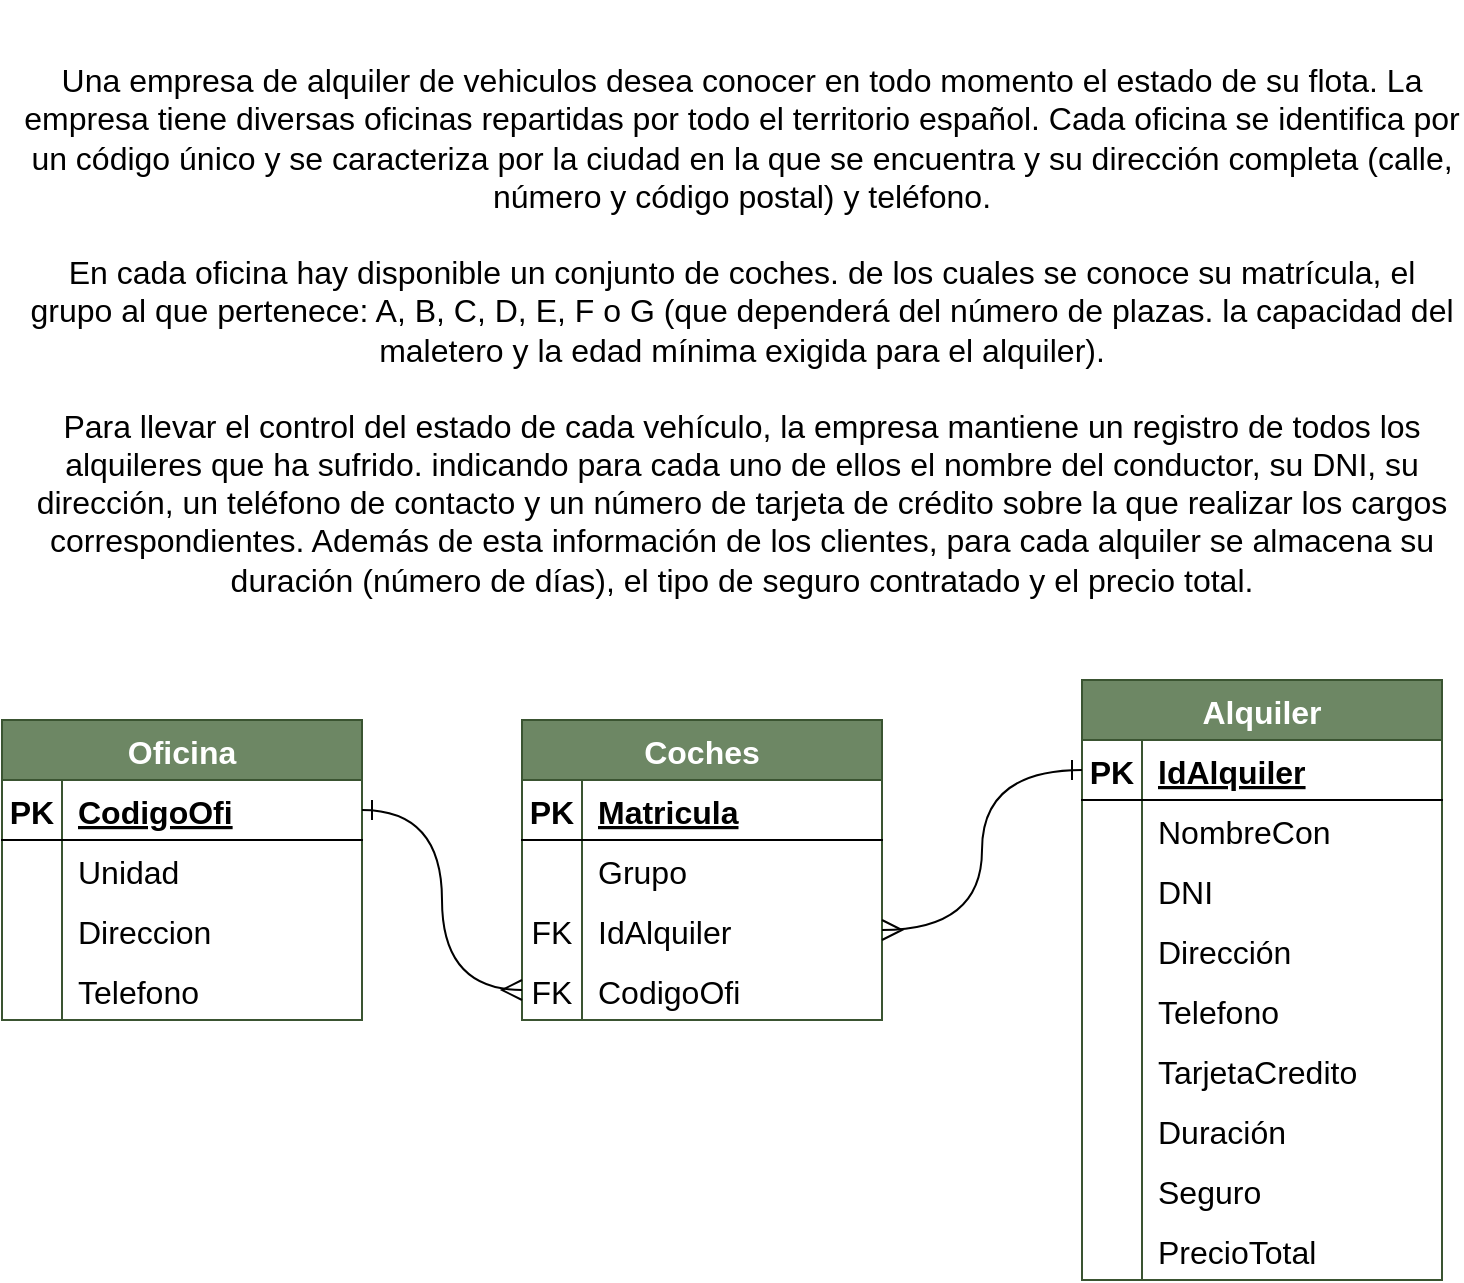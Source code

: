 <mxfile version="20.8.16" type="device"><diagram name="Página-1" id="H3v5HEOndjTnMGux2oSw"><mxGraphModel dx="1514" dy="1114" grid="1" gridSize="10" guides="1" tooltips="1" connect="1" arrows="1" fold="1" page="0" pageScale="1" pageWidth="1169" pageHeight="827" math="0" shadow="0"><root><mxCell id="0"/><mxCell id="1" parent="0"/><mxCell id="NCfAsKyhVart4o8OeKjB-1" value="&lt;p style=&quot;margin: 0px;&quot;&gt;Una empresa de alquiler de vehiculos desea conocer en todo momento el estado de su flota. La empresa tiene diversas oficinas repartidas por todo el territorio español. Cada oficina se identifica por un código único y se caracteriza por la ciudad en la que se encuentra y su dirección completa (calle, número y código postal) y teléfono.&lt;/p&gt;&lt;br&gt;&lt;p style=&quot;margin: 0px;&quot;&gt;En cada oficina hay disponible un conjunto de coches. de los cuales se conoce su matrícula, el grupo al que pertenece: A, B, C, D, E, F o G (que dependerá del número de plazas. la capacidad del maletero y la edad mínima exigida para el alquiler).&lt;/p&gt;&lt;br&gt;&lt;p style=&quot;margin: 0px;&quot;&gt;&lt;/p&gt;&lt;p style=&quot;margin: 0px;&quot;&gt;Para llevar el control del estado de cada vehículo, la empresa mantiene un registro de todos los alquileres que ha sufrido. indicando para cada uno de ellos el nombre del conductor, su DNI, su dirección, un teléfono de contacto y un número de tarjeta de crédito sobre la que realizar los cargos correspondientes. Además de esta información de los clientes, para cada alquiler se almacena su duración (número de días), el tipo de seguro contratado y el precio total.&lt;/p&gt;" style="text;html=1;strokeColor=none;fillColor=none;align=center;verticalAlign=middle;whiteSpace=wrap;rounded=0;fontSize=16;" parent="1" vertex="1"><mxGeometry x="-160" y="-190" width="720" height="330" as="geometry"/></mxCell><mxCell id="NCfAsKyhVart4o8OeKjB-2" value="Oficina" style="shape=table;startSize=30;container=1;collapsible=1;childLayout=tableLayout;fixedRows=1;rowLines=0;fontStyle=1;align=center;resizeLast=1;fontSize=16;fillColor=#6d8764;fontColor=#ffffff;strokeColor=#3A5431;" parent="1" vertex="1"><mxGeometry x="-170" y="170" width="180" height="150" as="geometry"/></mxCell><mxCell id="NCfAsKyhVart4o8OeKjB-3" value="" style="shape=tableRow;horizontal=0;startSize=0;swimlaneHead=0;swimlaneBody=0;fillColor=none;collapsible=0;dropTarget=0;points=[[0,0.5],[1,0.5]];portConstraint=eastwest;top=0;left=0;right=0;bottom=1;fontSize=16;" parent="NCfAsKyhVart4o8OeKjB-2" vertex="1"><mxGeometry y="30" width="180" height="30" as="geometry"/></mxCell><mxCell id="NCfAsKyhVart4o8OeKjB-4" value="PK" style="shape=partialRectangle;connectable=0;fillColor=none;top=0;left=0;bottom=0;right=0;fontStyle=1;overflow=hidden;fontSize=16;" parent="NCfAsKyhVart4o8OeKjB-3" vertex="1"><mxGeometry width="30" height="30" as="geometry"><mxRectangle width="30" height="30" as="alternateBounds"/></mxGeometry></mxCell><mxCell id="NCfAsKyhVart4o8OeKjB-5" value="CodigoOfi" style="shape=partialRectangle;connectable=0;fillColor=none;top=0;left=0;bottom=0;right=0;align=left;spacingLeft=6;fontStyle=5;overflow=hidden;fontSize=16;" parent="NCfAsKyhVart4o8OeKjB-3" vertex="1"><mxGeometry x="30" width="150" height="30" as="geometry"><mxRectangle width="150" height="30" as="alternateBounds"/></mxGeometry></mxCell><mxCell id="NCfAsKyhVart4o8OeKjB-6" value="" style="shape=tableRow;horizontal=0;startSize=0;swimlaneHead=0;swimlaneBody=0;fillColor=none;collapsible=0;dropTarget=0;points=[[0,0.5],[1,0.5]];portConstraint=eastwest;top=0;left=0;right=0;bottom=0;fontSize=16;" parent="NCfAsKyhVart4o8OeKjB-2" vertex="1"><mxGeometry y="60" width="180" height="30" as="geometry"/></mxCell><mxCell id="NCfAsKyhVart4o8OeKjB-7" value="" style="shape=partialRectangle;connectable=0;fillColor=none;top=0;left=0;bottom=0;right=0;editable=1;overflow=hidden;fontSize=16;" parent="NCfAsKyhVart4o8OeKjB-6" vertex="1"><mxGeometry width="30" height="30" as="geometry"><mxRectangle width="30" height="30" as="alternateBounds"/></mxGeometry></mxCell><mxCell id="NCfAsKyhVart4o8OeKjB-8" value="Unidad" style="shape=partialRectangle;connectable=0;fillColor=none;top=0;left=0;bottom=0;right=0;align=left;spacingLeft=6;overflow=hidden;fontSize=16;" parent="NCfAsKyhVart4o8OeKjB-6" vertex="1"><mxGeometry x="30" width="150" height="30" as="geometry"><mxRectangle width="150" height="30" as="alternateBounds"/></mxGeometry></mxCell><mxCell id="NCfAsKyhVart4o8OeKjB-9" value="" style="shape=tableRow;horizontal=0;startSize=0;swimlaneHead=0;swimlaneBody=0;fillColor=none;collapsible=0;dropTarget=0;points=[[0,0.5],[1,0.5]];portConstraint=eastwest;top=0;left=0;right=0;bottom=0;fontSize=16;" parent="NCfAsKyhVart4o8OeKjB-2" vertex="1"><mxGeometry y="90" width="180" height="30" as="geometry"/></mxCell><mxCell id="NCfAsKyhVart4o8OeKjB-10" value="" style="shape=partialRectangle;connectable=0;fillColor=none;top=0;left=0;bottom=0;right=0;editable=1;overflow=hidden;fontSize=16;" parent="NCfAsKyhVart4o8OeKjB-9" vertex="1"><mxGeometry width="30" height="30" as="geometry"><mxRectangle width="30" height="30" as="alternateBounds"/></mxGeometry></mxCell><mxCell id="NCfAsKyhVart4o8OeKjB-11" value="Direccion" style="shape=partialRectangle;connectable=0;fillColor=none;top=0;left=0;bottom=0;right=0;align=left;spacingLeft=6;overflow=hidden;fontSize=16;" parent="NCfAsKyhVart4o8OeKjB-9" vertex="1"><mxGeometry x="30" width="150" height="30" as="geometry"><mxRectangle width="150" height="30" as="alternateBounds"/></mxGeometry></mxCell><mxCell id="NCfAsKyhVart4o8OeKjB-12" value="" style="shape=tableRow;horizontal=0;startSize=0;swimlaneHead=0;swimlaneBody=0;fillColor=none;collapsible=0;dropTarget=0;points=[[0,0.5],[1,0.5]];portConstraint=eastwest;top=0;left=0;right=0;bottom=0;fontSize=16;" parent="NCfAsKyhVart4o8OeKjB-2" vertex="1"><mxGeometry y="120" width="180" height="30" as="geometry"/></mxCell><mxCell id="NCfAsKyhVart4o8OeKjB-13" value="" style="shape=partialRectangle;connectable=0;fillColor=none;top=0;left=0;bottom=0;right=0;editable=1;overflow=hidden;fontSize=16;" parent="NCfAsKyhVart4o8OeKjB-12" vertex="1"><mxGeometry width="30" height="30" as="geometry"><mxRectangle width="30" height="30" as="alternateBounds"/></mxGeometry></mxCell><mxCell id="NCfAsKyhVart4o8OeKjB-14" value="Telefono" style="shape=partialRectangle;connectable=0;fillColor=none;top=0;left=0;bottom=0;right=0;align=left;spacingLeft=6;overflow=hidden;fontSize=16;" parent="NCfAsKyhVart4o8OeKjB-12" vertex="1"><mxGeometry x="30" width="150" height="30" as="geometry"><mxRectangle width="150" height="30" as="alternateBounds"/></mxGeometry></mxCell><mxCell id="NCfAsKyhVart4o8OeKjB-15" value="Coches" style="shape=table;startSize=30;container=1;collapsible=1;childLayout=tableLayout;fixedRows=1;rowLines=0;fontStyle=1;align=center;resizeLast=1;fontSize=16;fillColor=#6d8764;fontColor=#ffffff;strokeColor=#3A5431;" parent="1" vertex="1"><mxGeometry x="90" y="170" width="180" height="150" as="geometry"/></mxCell><mxCell id="NCfAsKyhVart4o8OeKjB-16" value="" style="shape=tableRow;horizontal=0;startSize=0;swimlaneHead=0;swimlaneBody=0;fillColor=none;collapsible=0;dropTarget=0;points=[[0,0.5],[1,0.5]];portConstraint=eastwest;top=0;left=0;right=0;bottom=1;fontSize=16;" parent="NCfAsKyhVart4o8OeKjB-15" vertex="1"><mxGeometry y="30" width="180" height="30" as="geometry"/></mxCell><mxCell id="NCfAsKyhVart4o8OeKjB-17" value="PK" style="shape=partialRectangle;connectable=0;fillColor=none;top=0;left=0;bottom=0;right=0;fontStyle=1;overflow=hidden;fontSize=16;" parent="NCfAsKyhVart4o8OeKjB-16" vertex="1"><mxGeometry width="30" height="30" as="geometry"><mxRectangle width="30" height="30" as="alternateBounds"/></mxGeometry></mxCell><mxCell id="NCfAsKyhVart4o8OeKjB-18" value="Matricula" style="shape=partialRectangle;connectable=0;fillColor=none;top=0;left=0;bottom=0;right=0;align=left;spacingLeft=6;fontStyle=5;overflow=hidden;fontSize=16;" parent="NCfAsKyhVart4o8OeKjB-16" vertex="1"><mxGeometry x="30" width="150" height="30" as="geometry"><mxRectangle width="150" height="30" as="alternateBounds"/></mxGeometry></mxCell><mxCell id="NCfAsKyhVart4o8OeKjB-19" value="" style="shape=tableRow;horizontal=0;startSize=0;swimlaneHead=0;swimlaneBody=0;fillColor=none;collapsible=0;dropTarget=0;points=[[0,0.5],[1,0.5]];portConstraint=eastwest;top=0;left=0;right=0;bottom=0;fontSize=16;" parent="NCfAsKyhVart4o8OeKjB-15" vertex="1"><mxGeometry y="60" width="180" height="30" as="geometry"/></mxCell><mxCell id="NCfAsKyhVart4o8OeKjB-20" value="" style="shape=partialRectangle;connectable=0;fillColor=none;top=0;left=0;bottom=0;right=0;editable=1;overflow=hidden;fontSize=16;" parent="NCfAsKyhVart4o8OeKjB-19" vertex="1"><mxGeometry width="30" height="30" as="geometry"><mxRectangle width="30" height="30" as="alternateBounds"/></mxGeometry></mxCell><mxCell id="NCfAsKyhVart4o8OeKjB-21" value="Grupo" style="shape=partialRectangle;connectable=0;fillColor=none;top=0;left=0;bottom=0;right=0;align=left;spacingLeft=6;overflow=hidden;fontSize=16;" parent="NCfAsKyhVart4o8OeKjB-19" vertex="1"><mxGeometry x="30" width="150" height="30" as="geometry"><mxRectangle width="150" height="30" as="alternateBounds"/></mxGeometry></mxCell><mxCell id="tgOVhbWE5Q6mBbtNLG_y-102" value="" style="shape=tableRow;horizontal=0;startSize=0;swimlaneHead=0;swimlaneBody=0;fillColor=none;collapsible=0;dropTarget=0;points=[[0,0.5],[1,0.5]];portConstraint=eastwest;top=0;left=0;right=0;bottom=0;fontSize=16;" vertex="1" parent="NCfAsKyhVart4o8OeKjB-15"><mxGeometry y="90" width="180" height="30" as="geometry"/></mxCell><mxCell id="tgOVhbWE5Q6mBbtNLG_y-103" value="FK" style="shape=partialRectangle;connectable=0;fillColor=none;top=0;left=0;bottom=0;right=0;editable=1;overflow=hidden;fontSize=16;" vertex="1" parent="tgOVhbWE5Q6mBbtNLG_y-102"><mxGeometry width="30" height="30" as="geometry"><mxRectangle width="30" height="30" as="alternateBounds"/></mxGeometry></mxCell><mxCell id="tgOVhbWE5Q6mBbtNLG_y-104" value="IdAlquiler" style="shape=partialRectangle;connectable=0;fillColor=none;top=0;left=0;bottom=0;right=0;align=left;spacingLeft=6;overflow=hidden;fontSize=16;" vertex="1" parent="tgOVhbWE5Q6mBbtNLG_y-102"><mxGeometry x="30" width="150" height="30" as="geometry"><mxRectangle width="150" height="30" as="alternateBounds"/></mxGeometry></mxCell><mxCell id="tgOVhbWE5Q6mBbtNLG_y-109" value="" style="shape=tableRow;horizontal=0;startSize=0;swimlaneHead=0;swimlaneBody=0;fillColor=none;collapsible=0;dropTarget=0;points=[[0,0.5],[1,0.5]];portConstraint=eastwest;top=0;left=0;right=0;bottom=0;fontSize=16;" vertex="1" parent="NCfAsKyhVart4o8OeKjB-15"><mxGeometry y="120" width="180" height="30" as="geometry"/></mxCell><mxCell id="tgOVhbWE5Q6mBbtNLG_y-110" value="FK" style="shape=partialRectangle;connectable=0;fillColor=none;top=0;left=0;bottom=0;right=0;editable=1;overflow=hidden;fontSize=16;" vertex="1" parent="tgOVhbWE5Q6mBbtNLG_y-109"><mxGeometry width="30" height="30" as="geometry"><mxRectangle width="30" height="30" as="alternateBounds"/></mxGeometry></mxCell><mxCell id="tgOVhbWE5Q6mBbtNLG_y-111" value="CodigoOfi" style="shape=partialRectangle;connectable=0;fillColor=none;top=0;left=0;bottom=0;right=0;align=left;spacingLeft=6;overflow=hidden;fontSize=16;" vertex="1" parent="tgOVhbWE5Q6mBbtNLG_y-109"><mxGeometry x="30" width="150" height="30" as="geometry"><mxRectangle width="150" height="30" as="alternateBounds"/></mxGeometry></mxCell><mxCell id="tgOVhbWE5Q6mBbtNLG_y-1" value="Alquiler" style="shape=table;startSize=30;container=1;collapsible=1;childLayout=tableLayout;fixedRows=1;rowLines=0;fontStyle=1;align=center;resizeLast=1;fontSize=16;fillColor=#6d8764;fontColor=#ffffff;strokeColor=#3A5431;" vertex="1" parent="1"><mxGeometry x="370" y="150" width="180" height="300" as="geometry"/></mxCell><mxCell id="tgOVhbWE5Q6mBbtNLG_y-2" value="" style="shape=tableRow;horizontal=0;startSize=0;swimlaneHead=0;swimlaneBody=0;fillColor=none;collapsible=0;dropTarget=0;points=[[0,0.5],[1,0.5]];portConstraint=eastwest;top=0;left=0;right=0;bottom=1;fontSize=16;" vertex="1" parent="tgOVhbWE5Q6mBbtNLG_y-1"><mxGeometry y="30" width="180" height="30" as="geometry"/></mxCell><mxCell id="tgOVhbWE5Q6mBbtNLG_y-3" value="PK" style="shape=partialRectangle;connectable=0;fillColor=none;top=0;left=0;bottom=0;right=0;fontStyle=1;overflow=hidden;fontSize=16;" vertex="1" parent="tgOVhbWE5Q6mBbtNLG_y-2"><mxGeometry width="30" height="30" as="geometry"><mxRectangle width="30" height="30" as="alternateBounds"/></mxGeometry></mxCell><mxCell id="tgOVhbWE5Q6mBbtNLG_y-4" value="ldAlquiler" style="shape=partialRectangle;connectable=0;fillColor=none;top=0;left=0;bottom=0;right=0;align=left;spacingLeft=6;fontStyle=5;overflow=hidden;fontSize=16;" vertex="1" parent="tgOVhbWE5Q6mBbtNLG_y-2"><mxGeometry x="30" width="150" height="30" as="geometry"><mxRectangle width="150" height="30" as="alternateBounds"/></mxGeometry></mxCell><mxCell id="tgOVhbWE5Q6mBbtNLG_y-5" value="" style="shape=tableRow;horizontal=0;startSize=0;swimlaneHead=0;swimlaneBody=0;fillColor=none;collapsible=0;dropTarget=0;points=[[0,0.5],[1,0.5]];portConstraint=eastwest;top=0;left=0;right=0;bottom=0;fontSize=16;" vertex="1" parent="tgOVhbWE5Q6mBbtNLG_y-1"><mxGeometry y="60" width="180" height="30" as="geometry"/></mxCell><mxCell id="tgOVhbWE5Q6mBbtNLG_y-6" value="" style="shape=partialRectangle;connectable=0;fillColor=none;top=0;left=0;bottom=0;right=0;editable=1;overflow=hidden;fontSize=16;" vertex="1" parent="tgOVhbWE5Q6mBbtNLG_y-5"><mxGeometry width="30" height="30" as="geometry"><mxRectangle width="30" height="30" as="alternateBounds"/></mxGeometry></mxCell><mxCell id="tgOVhbWE5Q6mBbtNLG_y-7" value="NombreCon" style="shape=partialRectangle;connectable=0;fillColor=none;top=0;left=0;bottom=0;right=0;align=left;spacingLeft=6;overflow=hidden;fontSize=16;" vertex="1" parent="tgOVhbWE5Q6mBbtNLG_y-5"><mxGeometry x="30" width="150" height="30" as="geometry"><mxRectangle width="150" height="30" as="alternateBounds"/></mxGeometry></mxCell><mxCell id="tgOVhbWE5Q6mBbtNLG_y-8" value="" style="shape=tableRow;horizontal=0;startSize=0;swimlaneHead=0;swimlaneBody=0;fillColor=none;collapsible=0;dropTarget=0;points=[[0,0.5],[1,0.5]];portConstraint=eastwest;top=0;left=0;right=0;bottom=0;fontSize=16;" vertex="1" parent="tgOVhbWE5Q6mBbtNLG_y-1"><mxGeometry y="90" width="180" height="30" as="geometry"/></mxCell><mxCell id="tgOVhbWE5Q6mBbtNLG_y-9" value="" style="shape=partialRectangle;connectable=0;fillColor=none;top=0;left=0;bottom=0;right=0;editable=1;overflow=hidden;fontSize=16;" vertex="1" parent="tgOVhbWE5Q6mBbtNLG_y-8"><mxGeometry width="30" height="30" as="geometry"><mxRectangle width="30" height="30" as="alternateBounds"/></mxGeometry></mxCell><mxCell id="tgOVhbWE5Q6mBbtNLG_y-10" value="DNI" style="shape=partialRectangle;connectable=0;fillColor=none;top=0;left=0;bottom=0;right=0;align=left;spacingLeft=6;overflow=hidden;fontSize=16;" vertex="1" parent="tgOVhbWE5Q6mBbtNLG_y-8"><mxGeometry x="30" width="150" height="30" as="geometry"><mxRectangle width="150" height="30" as="alternateBounds"/></mxGeometry></mxCell><mxCell id="tgOVhbWE5Q6mBbtNLG_y-11" value="" style="shape=tableRow;horizontal=0;startSize=0;swimlaneHead=0;swimlaneBody=0;fillColor=none;collapsible=0;dropTarget=0;points=[[0,0.5],[1,0.5]];portConstraint=eastwest;top=0;left=0;right=0;bottom=0;fontSize=16;" vertex="1" parent="tgOVhbWE5Q6mBbtNLG_y-1"><mxGeometry y="120" width="180" height="30" as="geometry"/></mxCell><mxCell id="tgOVhbWE5Q6mBbtNLG_y-12" value="" style="shape=partialRectangle;connectable=0;fillColor=none;top=0;left=0;bottom=0;right=0;editable=1;overflow=hidden;fontSize=16;" vertex="1" parent="tgOVhbWE5Q6mBbtNLG_y-11"><mxGeometry width="30" height="30" as="geometry"><mxRectangle width="30" height="30" as="alternateBounds"/></mxGeometry></mxCell><mxCell id="tgOVhbWE5Q6mBbtNLG_y-13" value="Dirección" style="shape=partialRectangle;connectable=0;fillColor=none;top=0;left=0;bottom=0;right=0;align=left;spacingLeft=6;overflow=hidden;fontSize=16;" vertex="1" parent="tgOVhbWE5Q6mBbtNLG_y-11"><mxGeometry x="30" width="150" height="30" as="geometry"><mxRectangle width="150" height="30" as="alternateBounds"/></mxGeometry></mxCell><mxCell id="tgOVhbWE5Q6mBbtNLG_y-14" value="" style="shape=tableRow;horizontal=0;startSize=0;swimlaneHead=0;swimlaneBody=0;fillColor=none;collapsible=0;dropTarget=0;points=[[0,0.5],[1,0.5]];portConstraint=eastwest;top=0;left=0;right=0;bottom=0;fontSize=16;" vertex="1" parent="tgOVhbWE5Q6mBbtNLG_y-1"><mxGeometry y="150" width="180" height="30" as="geometry"/></mxCell><mxCell id="tgOVhbWE5Q6mBbtNLG_y-15" value="" style="shape=partialRectangle;connectable=0;fillColor=none;top=0;left=0;bottom=0;right=0;editable=1;overflow=hidden;fontSize=16;" vertex="1" parent="tgOVhbWE5Q6mBbtNLG_y-14"><mxGeometry width="30" height="30" as="geometry"><mxRectangle width="30" height="30" as="alternateBounds"/></mxGeometry></mxCell><mxCell id="tgOVhbWE5Q6mBbtNLG_y-16" value="Telefono" style="shape=partialRectangle;connectable=0;fillColor=none;top=0;left=0;bottom=0;right=0;align=left;spacingLeft=6;overflow=hidden;fontSize=16;" vertex="1" parent="tgOVhbWE5Q6mBbtNLG_y-14"><mxGeometry x="30" width="150" height="30" as="geometry"><mxRectangle width="150" height="30" as="alternateBounds"/></mxGeometry></mxCell><mxCell id="tgOVhbWE5Q6mBbtNLG_y-17" value="" style="shape=tableRow;horizontal=0;startSize=0;swimlaneHead=0;swimlaneBody=0;fillColor=none;collapsible=0;dropTarget=0;points=[[0,0.5],[1,0.5]];portConstraint=eastwest;top=0;left=0;right=0;bottom=0;fontSize=16;" vertex="1" parent="tgOVhbWE5Q6mBbtNLG_y-1"><mxGeometry y="180" width="180" height="30" as="geometry"/></mxCell><mxCell id="tgOVhbWE5Q6mBbtNLG_y-18" value="" style="shape=partialRectangle;connectable=0;fillColor=none;top=0;left=0;bottom=0;right=0;editable=1;overflow=hidden;fontSize=16;" vertex="1" parent="tgOVhbWE5Q6mBbtNLG_y-17"><mxGeometry width="30" height="30" as="geometry"><mxRectangle width="30" height="30" as="alternateBounds"/></mxGeometry></mxCell><mxCell id="tgOVhbWE5Q6mBbtNLG_y-19" value="TarjetaCredito" style="shape=partialRectangle;connectable=0;fillColor=none;top=0;left=0;bottom=0;right=0;align=left;spacingLeft=6;overflow=hidden;fontSize=16;" vertex="1" parent="tgOVhbWE5Q6mBbtNLG_y-17"><mxGeometry x="30" width="150" height="30" as="geometry"><mxRectangle width="150" height="30" as="alternateBounds"/></mxGeometry></mxCell><mxCell id="tgOVhbWE5Q6mBbtNLG_y-20" value="" style="shape=tableRow;horizontal=0;startSize=0;swimlaneHead=0;swimlaneBody=0;fillColor=none;collapsible=0;dropTarget=0;points=[[0,0.5],[1,0.5]];portConstraint=eastwest;top=0;left=0;right=0;bottom=0;fontSize=16;" vertex="1" parent="tgOVhbWE5Q6mBbtNLG_y-1"><mxGeometry y="210" width="180" height="30" as="geometry"/></mxCell><mxCell id="tgOVhbWE5Q6mBbtNLG_y-21" value="" style="shape=partialRectangle;connectable=0;fillColor=none;top=0;left=0;bottom=0;right=0;editable=1;overflow=hidden;fontSize=16;" vertex="1" parent="tgOVhbWE5Q6mBbtNLG_y-20"><mxGeometry width="30" height="30" as="geometry"><mxRectangle width="30" height="30" as="alternateBounds"/></mxGeometry></mxCell><mxCell id="tgOVhbWE5Q6mBbtNLG_y-22" value="Duración" style="shape=partialRectangle;connectable=0;fillColor=none;top=0;left=0;bottom=0;right=0;align=left;spacingLeft=6;overflow=hidden;fontSize=16;" vertex="1" parent="tgOVhbWE5Q6mBbtNLG_y-20"><mxGeometry x="30" width="150" height="30" as="geometry"><mxRectangle width="150" height="30" as="alternateBounds"/></mxGeometry></mxCell><mxCell id="tgOVhbWE5Q6mBbtNLG_y-67" value="" style="shape=tableRow;horizontal=0;startSize=0;swimlaneHead=0;swimlaneBody=0;fillColor=none;collapsible=0;dropTarget=0;points=[[0,0.5],[1,0.5]];portConstraint=eastwest;top=0;left=0;right=0;bottom=0;fontSize=16;" vertex="1" parent="tgOVhbWE5Q6mBbtNLG_y-1"><mxGeometry y="240" width="180" height="30" as="geometry"/></mxCell><mxCell id="tgOVhbWE5Q6mBbtNLG_y-68" value="" style="shape=partialRectangle;connectable=0;fillColor=none;top=0;left=0;bottom=0;right=0;editable=1;overflow=hidden;fontSize=16;" vertex="1" parent="tgOVhbWE5Q6mBbtNLG_y-67"><mxGeometry width="30" height="30" as="geometry"><mxRectangle width="30" height="30" as="alternateBounds"/></mxGeometry></mxCell><mxCell id="tgOVhbWE5Q6mBbtNLG_y-69" value="Seguro" style="shape=partialRectangle;connectable=0;fillColor=none;top=0;left=0;bottom=0;right=0;align=left;spacingLeft=6;overflow=hidden;fontSize=16;" vertex="1" parent="tgOVhbWE5Q6mBbtNLG_y-67"><mxGeometry x="30" width="150" height="30" as="geometry"><mxRectangle width="150" height="30" as="alternateBounds"/></mxGeometry></mxCell><mxCell id="tgOVhbWE5Q6mBbtNLG_y-70" value="" style="shape=tableRow;horizontal=0;startSize=0;swimlaneHead=0;swimlaneBody=0;fillColor=none;collapsible=0;dropTarget=0;points=[[0,0.5],[1,0.5]];portConstraint=eastwest;top=0;left=0;right=0;bottom=0;fontSize=16;" vertex="1" parent="tgOVhbWE5Q6mBbtNLG_y-1"><mxGeometry y="270" width="180" height="30" as="geometry"/></mxCell><mxCell id="tgOVhbWE5Q6mBbtNLG_y-71" value="" style="shape=partialRectangle;connectable=0;fillColor=none;top=0;left=0;bottom=0;right=0;editable=1;overflow=hidden;fontSize=16;" vertex="1" parent="tgOVhbWE5Q6mBbtNLG_y-70"><mxGeometry width="30" height="30" as="geometry"><mxRectangle width="30" height="30" as="alternateBounds"/></mxGeometry></mxCell><mxCell id="tgOVhbWE5Q6mBbtNLG_y-72" value="PrecioTotal" style="shape=partialRectangle;connectable=0;fillColor=none;top=0;left=0;bottom=0;right=0;align=left;spacingLeft=6;overflow=hidden;fontSize=16;" vertex="1" parent="tgOVhbWE5Q6mBbtNLG_y-70"><mxGeometry x="30" width="150" height="30" as="geometry"><mxRectangle width="150" height="30" as="alternateBounds"/></mxGeometry></mxCell><mxCell id="tgOVhbWE5Q6mBbtNLG_y-105" style="edgeStyle=orthogonalEdgeStyle;curved=1;rounded=0;orthogonalLoop=1;jettySize=auto;html=1;entryX=1;entryY=0.5;entryDx=0;entryDy=0;fontSize=12;startSize=8;endSize=8;exitX=0;exitY=0.5;exitDx=0;exitDy=0;startArrow=ERone;startFill=0;endArrow=ERmany;endFill=0;" edge="1" parent="1" source="tgOVhbWE5Q6mBbtNLG_y-2" target="tgOVhbWE5Q6mBbtNLG_y-102"><mxGeometry relative="1" as="geometry"/></mxCell><mxCell id="tgOVhbWE5Q6mBbtNLG_y-112" style="edgeStyle=orthogonalEdgeStyle;curved=1;rounded=0;orthogonalLoop=1;jettySize=auto;html=1;entryX=0;entryY=0.5;entryDx=0;entryDy=0;fontSize=12;startArrow=ERone;startFill=0;endArrow=ERmany;endFill=0;startSize=8;endSize=8;" edge="1" parent="1" source="NCfAsKyhVart4o8OeKjB-3" target="tgOVhbWE5Q6mBbtNLG_y-109"><mxGeometry relative="1" as="geometry"/></mxCell></root></mxGraphModel></diagram></mxfile>